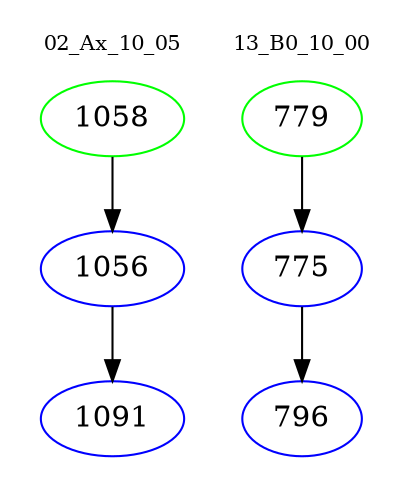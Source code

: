 digraph{
subgraph cluster_0 {
color = white
label = "02_Ax_10_05";
fontsize=10;
T0_1058 [label="1058", color="green"]
T0_1058 -> T0_1056 [color="black"]
T0_1056 [label="1056", color="blue"]
T0_1056 -> T0_1091 [color="black"]
T0_1091 [label="1091", color="blue"]
}
subgraph cluster_1 {
color = white
label = "13_B0_10_00";
fontsize=10;
T1_779 [label="779", color="green"]
T1_779 -> T1_775 [color="black"]
T1_775 [label="775", color="blue"]
T1_775 -> T1_796 [color="black"]
T1_796 [label="796", color="blue"]
}
}
